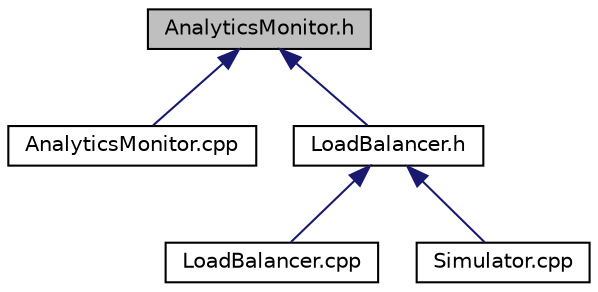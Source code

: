 digraph "AnalyticsMonitor.h"
{
 // LATEX_PDF_SIZE
  edge [fontname="Helvetica",fontsize="10",labelfontname="Helvetica",labelfontsize="10"];
  node [fontname="Helvetica",fontsize="10",shape=record];
  Node1 [label="AnalyticsMonitor.h",height=0.2,width=0.4,color="black", fillcolor="grey75", style="filled", fontcolor="black",tooltip="Defines the AnalyticsMonitor class."];
  Node1 -> Node2 [dir="back",color="midnightblue",fontsize="10",style="solid",fontname="Helvetica"];
  Node2 [label="AnalyticsMonitor.cpp",height=0.2,width=0.4,color="black", fillcolor="white", style="filled",URL="$AnalyticsMonitor_8cpp.html",tooltip="Implements the AnalyticsMonitor class."];
  Node1 -> Node3 [dir="back",color="midnightblue",fontsize="10",style="solid",fontname="Helvetica"];
  Node3 [label="LoadBalancer.h",height=0.2,width=0.4,color="black", fillcolor="white", style="filled",URL="$LoadBalancer_8h.html",tooltip="Defines the LoadBalancer class."];
  Node3 -> Node4 [dir="back",color="midnightblue",fontsize="10",style="solid",fontname="Helvetica"];
  Node4 [label="LoadBalancer.cpp",height=0.2,width=0.4,color="black", fillcolor="white", style="filled",URL="$LoadBalancer_8cpp.html",tooltip="Implements the LoadBalancer class."];
  Node3 -> Node5 [dir="back",color="midnightblue",fontsize="10",style="solid",fontname="Helvetica"];
  Node5 [label="Simulator.cpp",height=0.2,width=0.4,color="black", fillcolor="white", style="filled",URL="$Simulator_8cpp.html",tooltip="Driver for load balancer simulation."];
}
